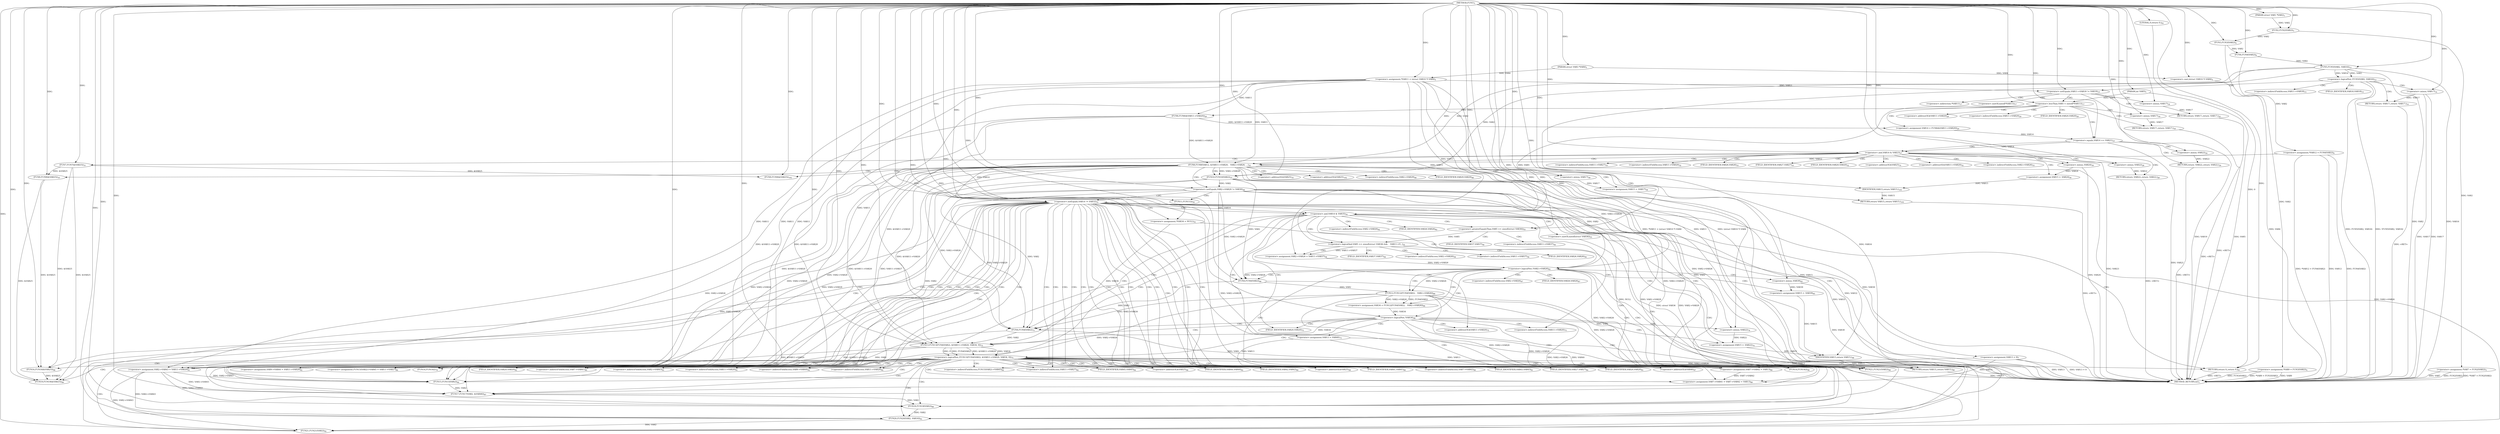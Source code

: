 digraph "FUN1" {  
"8" [label = <(METHOD,FUN1)<SUB>1</SUB>> ]
"271" [label = <(METHOD_RETURN,int)<SUB>1</SUB>> ]
"9" [label = <(PARAM,struct VAR1 *VAR2)<SUB>1</SUB>> ]
"10" [label = <(PARAM,struct VAR3 *VAR4)<SUB>1</SUB>> ]
"11" [label = <(PARAM,int VAR5)<SUB>1</SUB>> ]
"14" [label = <(&lt;operator&gt;.assignment,*VAR7 = FUN2(VAR2))<SUB>3</SUB>> ]
"19" [label = <(&lt;operator&gt;.assignment,*VAR9 = FUN3(VAR2))<SUB>4</SUB>> ]
"24" [label = <(&lt;operator&gt;.assignment,*VAR11 = (struct VAR10 *) VAR4)<SUB>5</SUB>> ]
"30" [label = <(&lt;operator&gt;.assignment,*VAR12 = FUN4(VAR2))<SUB>6</SUB>> ]
"35" [label = <(&lt;operator&gt;.assignment,VAR13 = 0)<SUB>7</SUB>> ]
"69" [label = <(&lt;operator&gt;.assignment,VAR14 = FUN6(&amp;VAR11-&gt;VAR20))<SUB>20</SUB>> ]
"92" [label = <(&lt;operator&gt;.assignment,VAR15 = -VAR24)<SUB>30</SUB>> ]
"96" [label = <(FUN7,FUN7(&amp;VAR25))<SUB>31</SUB>> ]
"114" [label = <(FUN9,FUN9(&amp;VAR25))<SUB>35</SUB>> ]
"117" [label = <(FUN10,FUN10(VAR2))<SUB>37</SUB>> ]
"119" [label = <(&lt;operator&gt;.assignment,VAR15 = -VAR17)<SUB>39</SUB>> ]
"131" [label = <(FUN11,FUN11())<SUB>50</SUB>> ]
"207" [label = <(FUN14,FUN14())<SUB>78</SUB>> ]
"208" [label = <(&lt;operator&gt;.assignment,VAR7-&gt;VAR41 = VAR7-&gt;VAR42 = VAR13)<SUB>80</SUB>> ]
"217" [label = <(&lt;operator&gt;.assignment,VAR2-&gt;VAR43 = VAR11-&gt;VAR20)<SUB>81</SUB>> ]
"224" [label = <(&lt;operator&gt;.assignment,VAR9-&gt;VAR44 = VAR11-&gt;VAR20)<SUB>82</SUB>> ]
"231" [label = <(&lt;operator&gt;.assignment,FUN15(VAR2)-&gt;VAR45 = VAR11-&gt;VAR27)<SUB>84</SUB>> ]
"239" [label = <(FUN16,FUN16(&amp;VAR25))<SUB>86</SUB>> ]
"242" [label = <(FUN17,FUN17(VAR2, &amp;VAR46))<SUB>87</SUB>> ]
"246" [label = <(FUN18,FUN18(VAR2))<SUB>88</SUB>> ]
"248" [label = <(FUN19,FUN19(&amp;VAR25))<SUB>89</SUB>> ]
"251" [label = <(FUN20,FUN20(VAR2, VAR16))<SUB>91</SUB>> ]
"254" [label = <(FUN21,FUN21(VAR2))<SUB>92</SUB>> ]
"256" [label = <(RETURN,return 0;,return 0;)<SUB>93</SUB>> ]
"259" [label = <(FUN14,FUN14())<SUB>96</SUB>> ]
"261" [label = <(FUN21,FUN21(VAR2))<SUB>98</SUB>> ]
"263" [label = <(RETURN,return VAR15;,return VAR15;)<SUB>99</SUB>> ]
"266" [label = <(FUN9,FUN9(&amp;VAR25))<SUB>102</SUB>> ]
"269" [label = <(RETURN,return VAR15;,return VAR15;)<SUB>103</SUB>> ]
"41" [label = <(&lt;operator&gt;.logicalNot,!FUN5(VAR2, VAR16))<SUB>12</SUB>> ]
"50" [label = <(&lt;operator&gt;.notEquals,VAR11-&gt;VAR18 != VAR19)<SUB>15</SUB>> ]
"60" [label = <(&lt;operator&gt;.lessThan,VAR5 &lt; sizeof(*VAR11))<SUB>17</SUB>> ]
"77" [label = <(&lt;operator&gt;.equals,VAR14 == VAR21)<SUB>23</SUB>> ]
"85" [label = <(&lt;operator&gt;.and,VAR14 &amp; VAR23)<SUB>27</SUB>> ]
"100" [label = <(FUN8,FUN8(VAR12, &amp;VAR11-&gt;VAR20,
				   VAR2-&gt;VAR26, ...)<SUB>32</SUB>> ]
"124" [label = <(&lt;operator&gt;.notEquals,VAR2-&gt;VAR29 != VAR30)<SUB>46</SUB>> ]
"133" [label = <(&lt;operator&gt;.notEquals,VAR14 != VAR32)<SUB>51</SUB>> ]
"257" [label = <(LITERAL,0,return 0;)<SUB>93</SUB>> ]
"264" [label = <(IDENTIFIER,VAR15,return VAR15;)<SUB>99</SUB>> ]
"270" [label = <(IDENTIFIER,VAR15,return VAR15;)<SUB>103</SUB>> ]
"16" [label = <(FUN2,FUN2(VAR2))<SUB>3</SUB>> ]
"21" [label = <(FUN3,FUN3(VAR2))<SUB>4</SUB>> ]
"26" [label = <(&lt;operator&gt;.cast,(struct VAR10 *) VAR4)<SUB>5</SUB>> ]
"32" [label = <(FUN4,FUN4(VAR2))<SUB>6</SUB>> ]
"46" [label = <(RETURN,return -VAR17;,return -VAR17;)<SUB>14</SUB>> ]
"56" [label = <(RETURN,return -VAR17;,return -VAR17;)<SUB>16</SUB>> ]
"66" [label = <(RETURN,return -VAR17;,return -VAR17;)<SUB>18</SUB>> ]
"71" [label = <(FUN6,FUN6(&amp;VAR11-&gt;VAR20))<SUB>20</SUB>> ]
"81" [label = <(RETURN,return -VAR22;,return -VAR22;)<SUB>24</SUB>> ]
"89" [label = <(RETURN,return -VAR22;,return -VAR22;)<SUB>28</SUB>> ]
"94" [label = <(&lt;operator&gt;.minus,-VAR24)<SUB>30</SUB>> ]
"121" [label = <(&lt;operator&gt;.minus,-VAR17)<SUB>39</SUB>> ]
"138" [label = <(&lt;operator&gt;.assignment,*VAR34 = NULL)<SUB>52</SUB>> ]
"187" [label = <(&lt;operator&gt;.assignment,VAR13 = VAR40)<SUB>73</SUB>> ]
"190" [label = <(&lt;operator&gt;.assignment,VAR15 = -VAR22)<SUB>74</SUB>> ]
"212" [label = <(&lt;operator&gt;.assignment,VAR7-&gt;VAR42 = VAR13)<SUB>80</SUB>> ]
"42" [label = <(FUN5,FUN5(VAR2, VAR16))<SUB>12</SUB>> ]
"47" [label = <(&lt;operator&gt;.minus,-VAR17)<SUB>14</SUB>> ]
"57" [label = <(&lt;operator&gt;.minus,-VAR17)<SUB>16</SUB>> ]
"67" [label = <(&lt;operator&gt;.minus,-VAR17)<SUB>18</SUB>> ]
"82" [label = <(&lt;operator&gt;.minus,-VAR22)<SUB>24</SUB>> ]
"90" [label = <(&lt;operator&gt;.minus,-VAR22)<SUB>28</SUB>> ]
"142" [label = <(&lt;operator&gt;.and,VAR14 &amp; VAR35)<SUB>54</SUB>> ]
"195" [label = <(&lt;operator&gt;.logicalNot,!FUN13(FUN4(VAR2), &amp;VAR11-&gt;VAR20, VAR34, 0))<SUB>75</SUB>> ]
"233" [label = <(FUN15,FUN15(VAR2))<SUB>84</SUB>> ]
"170" [label = <(&lt;operator&gt;.assignment,VAR15 = -VAR39)<SUB>65</SUB>> ]
"174" [label = <(&lt;operator&gt;.assignment,VAR34 = FUN12(FUN4(VAR2),
						   VAR2-&gt;VAR26))<SUB>66</SUB>> ]
"192" [label = <(&lt;operator&gt;.minus,-VAR22)<SUB>74</SUB>> ]
"147" [label = <(&lt;operator&gt;.logicalAnd,VAR5 &gt;= sizeof(struct VAR36) &amp;&amp;
			    VAR11-&gt;V...)<SUB>55</SUB>> ]
"164" [label = <(&lt;operator&gt;.logicalNot,!VAR2-&gt;VAR26)<SUB>62</SUB>> ]
"183" [label = <(&lt;operator&gt;.logicalNot,!VAR34)<SUB>68</SUB>> ]
"196" [label = <(FUN13,FUN13(FUN4(VAR2), &amp;VAR11-&gt;VAR20, VAR34, 0))<SUB>75</SUB>> ]
"156" [label = <(&lt;operator&gt;.assignment,VAR2-&gt;VAR26 = VAR11-&gt;VAR37)<SUB>58</SUB>> ]
"172" [label = <(&lt;operator&gt;.minus,-VAR39)<SUB>65</SUB>> ]
"176" [label = <(FUN12,FUN12(FUN4(VAR2),
						   VAR2-&gt;VAR26))<SUB>66</SUB>> ]
"197" [label = <(FUN4,FUN4(VAR2))<SUB>75</SUB>> ]
"148" [label = <(&lt;operator&gt;.greaterEqualsThan,VAR5 &gt;= sizeof(struct VAR36))<SUB>55</SUB>> ]
"177" [label = <(FUN4,FUN4(VAR2))<SUB>66</SUB>> ]
"150" [label = <(&lt;operator&gt;.sizeOf,sizeof(struct VAR36))<SUB>55</SUB>> ]
"97" [label = <(&lt;operator&gt;.addressOf,&amp;VAR25)<SUB>31</SUB>> ]
"115" [label = <(&lt;operator&gt;.addressOf,&amp;VAR25)<SUB>35</SUB>> ]
"209" [label = <(&lt;operator&gt;.indirectFieldAccess,VAR7-&gt;VAR41)<SUB>80</SUB>> ]
"218" [label = <(&lt;operator&gt;.indirectFieldAccess,VAR2-&gt;VAR43)<SUB>81</SUB>> ]
"221" [label = <(&lt;operator&gt;.indirectFieldAccess,VAR11-&gt;VAR20)<SUB>81</SUB>> ]
"225" [label = <(&lt;operator&gt;.indirectFieldAccess,VAR9-&gt;VAR44)<SUB>82</SUB>> ]
"228" [label = <(&lt;operator&gt;.indirectFieldAccess,VAR11-&gt;VAR20)<SUB>82</SUB>> ]
"232" [label = <(&lt;operator&gt;.indirectFieldAccess,FUN15(VAR2)-&gt;VAR45)<SUB>84</SUB>> ]
"236" [label = <(&lt;operator&gt;.indirectFieldAccess,VAR11-&gt;VAR27)<SUB>84</SUB>> ]
"240" [label = <(&lt;operator&gt;.addressOf,&amp;VAR25)<SUB>86</SUB>> ]
"244" [label = <(&lt;operator&gt;.addressOf,&amp;VAR46)<SUB>87</SUB>> ]
"249" [label = <(&lt;operator&gt;.addressOf,&amp;VAR25)<SUB>89</SUB>> ]
"267" [label = <(&lt;operator&gt;.addressOf,&amp;VAR25)<SUB>102</SUB>> ]
"51" [label = <(&lt;operator&gt;.indirectFieldAccess,VAR11-&gt;VAR18)<SUB>15</SUB>> ]
"62" [label = <(&lt;operator&gt;.sizeOf,sizeof(*VAR11))<SUB>17</SUB>> ]
"72" [label = <(&lt;operator&gt;.addressOf,&amp;VAR11-&gt;VAR20)<SUB>20</SUB>> ]
"102" [label = <(&lt;operator&gt;.addressOf,&amp;VAR11-&gt;VAR20)<SUB>32</SUB>> ]
"106" [label = <(&lt;operator&gt;.indirectFieldAccess,VAR2-&gt;VAR26)<SUB>33</SUB>> ]
"109" [label = <(&lt;operator&gt;.indirectFieldAccess,VAR11-&gt;VAR27)<SUB>33</SUB>> ]
"125" [label = <(&lt;operator&gt;.indirectFieldAccess,VAR2-&gt;VAR29)<SUB>46</SUB>> ]
"211" [label = <(FIELD_IDENTIFIER,VAR41,VAR41)<SUB>80</SUB>> ]
"213" [label = <(&lt;operator&gt;.indirectFieldAccess,VAR7-&gt;VAR42)<SUB>80</SUB>> ]
"220" [label = <(FIELD_IDENTIFIER,VAR43,VAR43)<SUB>81</SUB>> ]
"223" [label = <(FIELD_IDENTIFIER,VAR20,VAR20)<SUB>81</SUB>> ]
"227" [label = <(FIELD_IDENTIFIER,VAR44,VAR44)<SUB>82</SUB>> ]
"230" [label = <(FIELD_IDENTIFIER,VAR20,VAR20)<SUB>82</SUB>> ]
"235" [label = <(FIELD_IDENTIFIER,VAR45,VAR45)<SUB>84</SUB>> ]
"238" [label = <(FIELD_IDENTIFIER,VAR27,VAR27)<SUB>84</SUB>> ]
"53" [label = <(FIELD_IDENTIFIER,VAR18,VAR18)<SUB>15</SUB>> ]
"63" [label = <(&lt;operator&gt;.indirection,*VAR11)<SUB>17</SUB>> ]
"73" [label = <(&lt;operator&gt;.indirectFieldAccess,VAR11-&gt;VAR20)<SUB>20</SUB>> ]
"103" [label = <(&lt;operator&gt;.indirectFieldAccess,VAR11-&gt;VAR20)<SUB>32</SUB>> ]
"108" [label = <(FIELD_IDENTIFIER,VAR26,VAR26)<SUB>33</SUB>> ]
"111" [label = <(FIELD_IDENTIFIER,VAR27,VAR27)<SUB>33</SUB>> ]
"127" [label = <(FIELD_IDENTIFIER,VAR29,VAR29)<SUB>46</SUB>> ]
"215" [label = <(FIELD_IDENTIFIER,VAR42,VAR42)<SUB>80</SUB>> ]
"75" [label = <(FIELD_IDENTIFIER,VAR20,VAR20)<SUB>20</SUB>> ]
"105" [label = <(FIELD_IDENTIFIER,VAR20,VAR20)<SUB>32</SUB>> ]
"199" [label = <(&lt;operator&gt;.addressOf,&amp;VAR11-&gt;VAR20)<SUB>75</SUB>> ]
"152" [label = <(&lt;operator&gt;.indirectFieldAccess,VAR11-&gt;VAR37)<SUB>56</SUB>> ]
"165" [label = <(&lt;operator&gt;.indirectFieldAccess,VAR2-&gt;VAR26)<SUB>62</SUB>> ]
"179" [label = <(&lt;operator&gt;.indirectFieldAccess,VAR2-&gt;VAR26)<SUB>67</SUB>> ]
"200" [label = <(&lt;operator&gt;.indirectFieldAccess,VAR11-&gt;VAR20)<SUB>75</SUB>> ]
"154" [label = <(FIELD_IDENTIFIER,VAR37,VAR37)<SUB>56</SUB>> ]
"157" [label = <(&lt;operator&gt;.indirectFieldAccess,VAR2-&gt;VAR26)<SUB>58</SUB>> ]
"160" [label = <(&lt;operator&gt;.indirectFieldAccess,VAR11-&gt;VAR37)<SUB>58</SUB>> ]
"167" [label = <(FIELD_IDENTIFIER,VAR26,VAR26)<SUB>62</SUB>> ]
"181" [label = <(FIELD_IDENTIFIER,VAR26,VAR26)<SUB>67</SUB>> ]
"202" [label = <(FIELD_IDENTIFIER,VAR20,VAR20)<SUB>75</SUB>> ]
"159" [label = <(FIELD_IDENTIFIER,VAR26,VAR26)<SUB>58</SUB>> ]
"162" [label = <(FIELD_IDENTIFIER,VAR37,VAR37)<SUB>58</SUB>> ]
  "46" -> "271"  [ label = "DDG: &lt;RET&gt;"] 
  "56" -> "271"  [ label = "DDG: &lt;RET&gt;"] 
  "263" -> "271"  [ label = "DDG: &lt;RET&gt;"] 
  "269" -> "271"  [ label = "DDG: &lt;RET&gt;"] 
  "256" -> "271"  [ label = "DDG: &lt;RET&gt;"] 
  "81" -> "271"  [ label = "DDG: &lt;RET&gt;"] 
  "66" -> "271"  [ label = "DDG: &lt;RET&gt;"] 
  "89" -> "271"  [ label = "DDG: &lt;RET&gt;"] 
  "11" -> "271"  [ label = "DDG: VAR5"] 
  "14" -> "271"  [ label = "DDG: VAR7"] 
  "14" -> "271"  [ label = "DDG: FUN2(VAR2)"] 
  "14" -> "271"  [ label = "DDG: *VAR7 = FUN2(VAR2)"] 
  "19" -> "271"  [ label = "DDG: VAR9"] 
  "19" -> "271"  [ label = "DDG: FUN3(VAR2)"] 
  "19" -> "271"  [ label = "DDG: *VAR9 = FUN3(VAR2)"] 
  "24" -> "271"  [ label = "DDG: VAR11"] 
  "26" -> "271"  [ label = "DDG: VAR4"] 
  "24" -> "271"  [ label = "DDG: (struct VAR10 *) VAR4"] 
  "24" -> "271"  [ label = "DDG: *VAR11 = (struct VAR10 *) VAR4"] 
  "30" -> "271"  [ label = "DDG: VAR12"] 
  "30" -> "271"  [ label = "DDG: FUN4(VAR2)"] 
  "30" -> "271"  [ label = "DDG: *VAR12 = FUN4(VAR2)"] 
  "35" -> "271"  [ label = "DDG: VAR13"] 
  "35" -> "271"  [ label = "DDG: VAR13 = 0"] 
  "42" -> "271"  [ label = "DDG: VAR2"] 
  "42" -> "271"  [ label = "DDG: VAR16"] 
  "41" -> "271"  [ label = "DDG: FUN5(VAR2, VAR16)"] 
  "41" -> "271"  [ label = "DDG: !FUN5(VAR2, VAR16)"] 
  "47" -> "271"  [ label = "DDG: VAR17"] 
  "47" -> "271"  [ label = "DDG: -VAR17"] 
  "77" -> "271"  [ label = "DDG: VAR21"] 
  "124" -> "271"  [ label = "DDG: VAR30"] 
  "85" -> "271"  [ label = "DDG: VAR23"] 
  "172" -> "271"  [ label = "DDG: VAR39"] 
  "133" -> "271"  [ label = "DDG: VAR32"] 
  "187" -> "271"  [ label = "DDG: VAR40"] 
  "94" -> "271"  [ label = "DDG: VAR24"] 
  "150" -> "271"  [ label = "DDG: struct VAR36"] 
  "50" -> "271"  [ label = "DDG: VAR19"] 
  "138" -> "271"  [ label = "DDG: NULL"] 
  "142" -> "271"  [ label = "DDG: VAR35"] 
  "8" -> "9"  [ label = "DDG: "] 
  "8" -> "10"  [ label = "DDG: "] 
  "8" -> "11"  [ label = "DDG: "] 
  "16" -> "14"  [ label = "DDG: VAR2"] 
  "21" -> "19"  [ label = "DDG: VAR2"] 
  "10" -> "24"  [ label = "DDG: VAR4"] 
  "8" -> "24"  [ label = "DDG: "] 
  "32" -> "30"  [ label = "DDG: VAR2"] 
  "8" -> "35"  [ label = "DDG: "] 
  "71" -> "69"  [ label = "DDG: &amp;VAR11-&gt;VAR20"] 
  "94" -> "92"  [ label = "DDG: VAR24"] 
  "121" -> "119"  [ label = "DDG: VAR17"] 
  "8" -> "131"  [ label = "DDG: "] 
  "8" -> "207"  [ label = "DDG: "] 
  "212" -> "208"  [ label = "DDG: VAR7-&gt;VAR42"] 
  "35" -> "208"  [ label = "DDG: VAR13"] 
  "187" -> "208"  [ label = "DDG: VAR13"] 
  "8" -> "208"  [ label = "DDG: "] 
  "24" -> "217"  [ label = "DDG: VAR11"] 
  "100" -> "217"  [ label = "DDG: &amp;VAR11-&gt;VAR20"] 
  "196" -> "217"  [ label = "DDG: &amp;VAR11-&gt;VAR20"] 
  "71" -> "217"  [ label = "DDG: &amp;VAR11-&gt;VAR20"] 
  "24" -> "224"  [ label = "DDG: VAR11"] 
  "100" -> "224"  [ label = "DDG: &amp;VAR11-&gt;VAR20"] 
  "196" -> "224"  [ label = "DDG: &amp;VAR11-&gt;VAR20"] 
  "71" -> "224"  [ label = "DDG: &amp;VAR11-&gt;VAR20"] 
  "24" -> "231"  [ label = "DDG: VAR11"] 
  "100" -> "231"  [ label = "DDG: VAR11-&gt;VAR27"] 
  "257" -> "256"  [ label = "DDG: 0"] 
  "8" -> "256"  [ label = "DDG: "] 
  "8" -> "259"  [ label = "DDG: "] 
  "264" -> "263"  [ label = "DDG: VAR15"] 
  "270" -> "269"  [ label = "DDG: VAR15"] 
  "8" -> "96"  [ label = "DDG: "] 
  "96" -> "114"  [ label = "DDG: &amp;VAR25"] 
  "8" -> "114"  [ label = "DDG: "] 
  "42" -> "117"  [ label = "DDG: VAR2"] 
  "100" -> "117"  [ label = "DDG: VAR2-&gt;VAR26"] 
  "8" -> "117"  [ label = "DDG: "] 
  "114" -> "239"  [ label = "DDG: &amp;VAR25"] 
  "8" -> "239"  [ label = "DDG: "] 
  "96" -> "239"  [ label = "DDG: &amp;VAR25"] 
  "100" -> "242"  [ label = "DDG: VAR2-&gt;VAR26"] 
  "124" -> "242"  [ label = "DDG: VAR2-&gt;VAR29"] 
  "176" -> "242"  [ label = "DDG: VAR2-&gt;VAR26"] 
  "217" -> "242"  [ label = "DDG: VAR2-&gt;VAR43"] 
  "233" -> "242"  [ label = "DDG: VAR2"] 
  "8" -> "242"  [ label = "DDG: "] 
  "100" -> "246"  [ label = "DDG: VAR2-&gt;VAR26"] 
  "124" -> "246"  [ label = "DDG: VAR2-&gt;VAR29"] 
  "176" -> "246"  [ label = "DDG: VAR2-&gt;VAR26"] 
  "217" -> "246"  [ label = "DDG: VAR2-&gt;VAR43"] 
  "242" -> "246"  [ label = "DDG: VAR2"] 
  "8" -> "246"  [ label = "DDG: "] 
  "239" -> "248"  [ label = "DDG: &amp;VAR25"] 
  "8" -> "248"  [ label = "DDG: "] 
  "96" -> "248"  [ label = "DDG: &amp;VAR25"] 
  "114" -> "248"  [ label = "DDG: &amp;VAR25"] 
  "100" -> "251"  [ label = "DDG: VAR2-&gt;VAR26"] 
  "124" -> "251"  [ label = "DDG: VAR2-&gt;VAR29"] 
  "176" -> "251"  [ label = "DDG: VAR2-&gt;VAR26"] 
  "217" -> "251"  [ label = "DDG: VAR2-&gt;VAR43"] 
  "246" -> "251"  [ label = "DDG: VAR2"] 
  "8" -> "251"  [ label = "DDG: "] 
  "42" -> "251"  [ label = "DDG: VAR16"] 
  "100" -> "254"  [ label = "DDG: VAR2-&gt;VAR26"] 
  "124" -> "254"  [ label = "DDG: VAR2-&gt;VAR29"] 
  "176" -> "254"  [ label = "DDG: VAR2-&gt;VAR26"] 
  "217" -> "254"  [ label = "DDG: VAR2-&gt;VAR43"] 
  "251" -> "254"  [ label = "DDG: VAR2"] 
  "8" -> "254"  [ label = "DDG: "] 
  "8" -> "257"  [ label = "DDG: "] 
  "100" -> "261"  [ label = "DDG: VAR2-&gt;VAR26"] 
  "117" -> "261"  [ label = "DDG: VAR2"] 
  "124" -> "261"  [ label = "DDG: VAR2-&gt;VAR29"] 
  "164" -> "261"  [ label = "DDG: VAR2-&gt;VAR26"] 
  "177" -> "261"  [ label = "DDG: VAR2"] 
  "176" -> "261"  [ label = "DDG: VAR2-&gt;VAR26"] 
  "197" -> "261"  [ label = "DDG: VAR2"] 
  "8" -> "261"  [ label = "DDG: "] 
  "190" -> "264"  [ label = "DDG: VAR15"] 
  "119" -> "264"  [ label = "DDG: VAR15"] 
  "170" -> "264"  [ label = "DDG: VAR15"] 
  "8" -> "264"  [ label = "DDG: "] 
  "96" -> "266"  [ label = "DDG: &amp;VAR25"] 
  "8" -> "266"  [ label = "DDG: "] 
  "92" -> "270"  [ label = "DDG: VAR15"] 
  "8" -> "270"  [ label = "DDG: "] 
  "9" -> "16"  [ label = "DDG: VAR2"] 
  "8" -> "16"  [ label = "DDG: "] 
  "16" -> "21"  [ label = "DDG: VAR2"] 
  "8" -> "21"  [ label = "DDG: "] 
  "10" -> "26"  [ label = "DDG: VAR4"] 
  "8" -> "26"  [ label = "DDG: "] 
  "21" -> "32"  [ label = "DDG: VAR2"] 
  "8" -> "32"  [ label = "DDG: "] 
  "42" -> "41"  [ label = "DDG: VAR2"] 
  "42" -> "41"  [ label = "DDG: VAR16"] 
  "47" -> "46"  [ label = "DDG: -VAR17"] 
  "24" -> "50"  [ label = "DDG: VAR11"] 
  "8" -> "50"  [ label = "DDG: "] 
  "57" -> "56"  [ label = "DDG: -VAR17"] 
  "11" -> "60"  [ label = "DDG: VAR5"] 
  "8" -> "60"  [ label = "DDG: "] 
  "67" -> "66"  [ label = "DDG: -VAR17"] 
  "24" -> "71"  [ label = "DDG: VAR11"] 
  "69" -> "77"  [ label = "DDG: VAR14"] 
  "8" -> "77"  [ label = "DDG: "] 
  "82" -> "81"  [ label = "DDG: -VAR22"] 
  "77" -> "85"  [ label = "DDG: VAR14"] 
  "8" -> "85"  [ label = "DDG: "] 
  "90" -> "89"  [ label = "DDG: -VAR22"] 
  "8" -> "94"  [ label = "DDG: "] 
  "30" -> "100"  [ label = "DDG: VAR12"] 
  "8" -> "100"  [ label = "DDG: "] 
  "71" -> "100"  [ label = "DDG: &amp;VAR11-&gt;VAR20"] 
  "24" -> "100"  [ label = "DDG: VAR11"] 
  "42" -> "100"  [ label = "DDG: VAR2"] 
  "8" -> "121"  [ label = "DDG: "] 
  "117" -> "124"  [ label = "DDG: VAR2"] 
  "8" -> "124"  [ label = "DDG: "] 
  "85" -> "133"  [ label = "DDG: VAR14"] 
  "8" -> "133"  [ label = "DDG: "] 
  "8" -> "138"  [ label = "DDG: "] 
  "8" -> "187"  [ label = "DDG: "] 
  "192" -> "190"  [ label = "DDG: VAR22"] 
  "35" -> "212"  [ label = "DDG: VAR13"] 
  "187" -> "212"  [ label = "DDG: VAR13"] 
  "8" -> "212"  [ label = "DDG: "] 
  "32" -> "42"  [ label = "DDG: VAR2"] 
  "8" -> "42"  [ label = "DDG: "] 
  "100" -> "233"  [ label = "DDG: VAR2-&gt;VAR26"] 
  "117" -> "233"  [ label = "DDG: VAR2"] 
  "124" -> "233"  [ label = "DDG: VAR2-&gt;VAR29"] 
  "176" -> "233"  [ label = "DDG: VAR2-&gt;VAR26"] 
  "197" -> "233"  [ label = "DDG: VAR2"] 
  "217" -> "233"  [ label = "DDG: VAR2-&gt;VAR43"] 
  "8" -> "233"  [ label = "DDG: "] 
  "8" -> "47"  [ label = "DDG: "] 
  "8" -> "57"  [ label = "DDG: "] 
  "8" -> "67"  [ label = "DDG: "] 
  "8" -> "82"  [ label = "DDG: "] 
  "8" -> "90"  [ label = "DDG: "] 
  "133" -> "142"  [ label = "DDG: VAR14"] 
  "8" -> "142"  [ label = "DDG: "] 
  "172" -> "170"  [ label = "DDG: VAR39"] 
  "176" -> "174"  [ label = "DDG: FUN4(VAR2)"] 
  "176" -> "174"  [ label = "DDG: VAR2-&gt;VAR26"] 
  "8" -> "192"  [ label = "DDG: "] 
  "196" -> "195"  [ label = "DDG: FUN4(VAR2)"] 
  "196" -> "195"  [ label = "DDG: &amp;VAR11-&gt;VAR20"] 
  "196" -> "195"  [ label = "DDG: VAR34"] 
  "196" -> "195"  [ label = "DDG: 0"] 
  "197" -> "196"  [ label = "DDG: VAR2"] 
  "100" -> "196"  [ label = "DDG: &amp;VAR11-&gt;VAR20"] 
  "24" -> "196"  [ label = "DDG: VAR11"] 
  "71" -> "196"  [ label = "DDG: &amp;VAR11-&gt;VAR20"] 
  "138" -> "196"  [ label = "DDG: VAR34"] 
  "183" -> "196"  [ label = "DDG: VAR34"] 
  "8" -> "196"  [ label = "DDG: "] 
  "148" -> "147"  [ label = "DDG: VAR5"] 
  "24" -> "147"  [ label = "DDG: VAR11"] 
  "24" -> "156"  [ label = "DDG: VAR11"] 
  "147" -> "156"  [ label = "DDG: VAR11-&gt;VAR37"] 
  "100" -> "164"  [ label = "DDG: VAR2-&gt;VAR26"] 
  "117" -> "164"  [ label = "DDG: VAR2"] 
  "156" -> "164"  [ label = "DDG: VAR2-&gt;VAR26"] 
  "8" -> "172"  [ label = "DDG: "] 
  "177" -> "176"  [ label = "DDG: VAR2"] 
  "164" -> "176"  [ label = "DDG: VAR2-&gt;VAR26"] 
  "174" -> "183"  [ label = "DDG: VAR34"] 
  "8" -> "183"  [ label = "DDG: "] 
  "100" -> "197"  [ label = "DDG: VAR2-&gt;VAR26"] 
  "117" -> "197"  [ label = "DDG: VAR2"] 
  "124" -> "197"  [ label = "DDG: VAR2-&gt;VAR29"] 
  "177" -> "197"  [ label = "DDG: VAR2"] 
  "176" -> "197"  [ label = "DDG: VAR2-&gt;VAR26"] 
  "8" -> "197"  [ label = "DDG: "] 
  "60" -> "148"  [ label = "DDG: VAR5"] 
  "8" -> "148"  [ label = "DDG: "] 
  "117" -> "177"  [ label = "DDG: VAR2"] 
  "124" -> "177"  [ label = "DDG: VAR2-&gt;VAR29"] 
  "164" -> "177"  [ label = "DDG: VAR2-&gt;VAR26"] 
  "8" -> "177"  [ label = "DDG: "] 
  "41" -> "50"  [ label = "CDG: "] 
  "41" -> "53"  [ label = "CDG: "] 
  "41" -> "51"  [ label = "CDG: "] 
  "41" -> "47"  [ label = "CDG: "] 
  "41" -> "46"  [ label = "CDG: "] 
  "50" -> "60"  [ label = "CDG: "] 
  "50" -> "57"  [ label = "CDG: "] 
  "50" -> "56"  [ label = "CDG: "] 
  "50" -> "63"  [ label = "CDG: "] 
  "50" -> "62"  [ label = "CDG: "] 
  "60" -> "66"  [ label = "CDG: "] 
  "60" -> "72"  [ label = "CDG: "] 
  "60" -> "71"  [ label = "CDG: "] 
  "60" -> "73"  [ label = "CDG: "] 
  "60" -> "77"  [ label = "CDG: "] 
  "60" -> "75"  [ label = "CDG: "] 
  "60" -> "69"  [ label = "CDG: "] 
  "60" -> "67"  [ label = "CDG: "] 
  "77" -> "81"  [ label = "CDG: "] 
  "77" -> "85"  [ label = "CDG: "] 
  "77" -> "82"  [ label = "CDG: "] 
  "85" -> "102"  [ label = "CDG: "] 
  "85" -> "100"  [ label = "CDG: "] 
  "85" -> "108"  [ label = "CDG: "] 
  "85" -> "109"  [ label = "CDG: "] 
  "85" -> "94"  [ label = "CDG: "] 
  "85" -> "96"  [ label = "CDG: "] 
  "85" -> "103"  [ label = "CDG: "] 
  "85" -> "92"  [ label = "CDG: "] 
  "85" -> "97"  [ label = "CDG: "] 
  "85" -> "90"  [ label = "CDG: "] 
  "85" -> "111"  [ label = "CDG: "] 
  "85" -> "89"  [ label = "CDG: "] 
  "85" -> "106"  [ label = "CDG: "] 
  "85" -> "105"  [ label = "CDG: "] 
  "100" -> "114"  [ label = "CDG: "] 
  "100" -> "127"  [ label = "CDG: "] 
  "100" -> "117"  [ label = "CDG: "] 
  "100" -> "269"  [ label = "CDG: "] 
  "100" -> "115"  [ label = "CDG: "] 
  "100" -> "119"  [ label = "CDG: "] 
  "100" -> "121"  [ label = "CDG: "] 
  "100" -> "267"  [ label = "CDG: "] 
  "100" -> "124"  [ label = "CDG: "] 
  "100" -> "125"  [ label = "CDG: "] 
  "100" -> "266"  [ label = "CDG: "] 
  "124" -> "133"  [ label = "CDG: "] 
  "124" -> "131"  [ label = "CDG: "] 
  "124" -> "261"  [ label = "CDG: "] 
  "124" -> "263"  [ label = "CDG: "] 
  "133" -> "230"  [ label = "CDG: "] 
  "133" -> "215"  [ label = "CDG: "] 
  "133" -> "209"  [ label = "CDG: "] 
  "133" -> "240"  [ label = "CDG: "] 
  "133" -> "213"  [ label = "CDG: "] 
  "133" -> "256"  [ label = "CDG: "] 
  "133" -> "228"  [ label = "CDG: "] 
  "133" -> "138"  [ label = "CDG: "] 
  "133" -> "208"  [ label = "CDG: "] 
  "133" -> "242"  [ label = "CDG: "] 
  "133" -> "238"  [ label = "CDG: "] 
  "133" -> "224"  [ label = "CDG: "] 
  "133" -> "249"  [ label = "CDG: "] 
  "133" -> "236"  [ label = "CDG: "] 
  "133" -> "217"  [ label = "CDG: "] 
  "133" -> "254"  [ label = "CDG: "] 
  "133" -> "227"  [ label = "CDG: "] 
  "133" -> "225"  [ label = "CDG: "] 
  "133" -> "232"  [ label = "CDG: "] 
  "133" -> "244"  [ label = "CDG: "] 
  "133" -> "223"  [ label = "CDG: "] 
  "133" -> "231"  [ label = "CDG: "] 
  "133" -> "246"  [ label = "CDG: "] 
  "133" -> "207"  [ label = "CDG: "] 
  "133" -> "212"  [ label = "CDG: "] 
  "133" -> "221"  [ label = "CDG: "] 
  "133" -> "233"  [ label = "CDG: "] 
  "133" -> "239"  [ label = "CDG: "] 
  "133" -> "235"  [ label = "CDG: "] 
  "133" -> "142"  [ label = "CDG: "] 
  "133" -> "251"  [ label = "CDG: "] 
  "133" -> "220"  [ label = "CDG: "] 
  "133" -> "211"  [ label = "CDG: "] 
  "133" -> "248"  [ label = "CDG: "] 
  "133" -> "218"  [ label = "CDG: "] 
  "142" -> "167"  [ label = "CDG: "] 
  "142" -> "192"  [ label = "CDG: "] 
  "142" -> "196"  [ label = "CDG: "] 
  "142" -> "150"  [ label = "CDG: "] 
  "142" -> "195"  [ label = "CDG: "] 
  "142" -> "148"  [ label = "CDG: "] 
  "142" -> "190"  [ label = "CDG: "] 
  "142" -> "202"  [ label = "CDG: "] 
  "142" -> "200"  [ label = "CDG: "] 
  "142" -> "199"  [ label = "CDG: "] 
  "142" -> "147"  [ label = "CDG: "] 
  "142" -> "197"  [ label = "CDG: "] 
  "142" -> "187"  [ label = "CDG: "] 
  "142" -> "164"  [ label = "CDG: "] 
  "142" -> "165"  [ label = "CDG: "] 
  "195" -> "230"  [ label = "CDG: "] 
  "195" -> "215"  [ label = "CDG: "] 
  "195" -> "209"  [ label = "CDG: "] 
  "195" -> "240"  [ label = "CDG: "] 
  "195" -> "213"  [ label = "CDG: "] 
  "195" -> "256"  [ label = "CDG: "] 
  "195" -> "228"  [ label = "CDG: "] 
  "195" -> "208"  [ label = "CDG: "] 
  "195" -> "242"  [ label = "CDG: "] 
  "195" -> "238"  [ label = "CDG: "] 
  "195" -> "224"  [ label = "CDG: "] 
  "195" -> "249"  [ label = "CDG: "] 
  "195" -> "236"  [ label = "CDG: "] 
  "195" -> "217"  [ label = "CDG: "] 
  "195" -> "254"  [ label = "CDG: "] 
  "195" -> "227"  [ label = "CDG: "] 
  "195" -> "225"  [ label = "CDG: "] 
  "195" -> "232"  [ label = "CDG: "] 
  "195" -> "244"  [ label = "CDG: "] 
  "195" -> "261"  [ label = "CDG: "] 
  "195" -> "223"  [ label = "CDG: "] 
  "195" -> "231"  [ label = "CDG: "] 
  "195" -> "259"  [ label = "CDG: "] 
  "195" -> "246"  [ label = "CDG: "] 
  "195" -> "207"  [ label = "CDG: "] 
  "195" -> "212"  [ label = "CDG: "] 
  "195" -> "221"  [ label = "CDG: "] 
  "195" -> "233"  [ label = "CDG: "] 
  "195" -> "239"  [ label = "CDG: "] 
  "195" -> "235"  [ label = "CDG: "] 
  "195" -> "251"  [ label = "CDG: "] 
  "195" -> "220"  [ label = "CDG: "] 
  "195" -> "263"  [ label = "CDG: "] 
  "195" -> "211"  [ label = "CDG: "] 
  "195" -> "248"  [ label = "CDG: "] 
  "195" -> "218"  [ label = "CDG: "] 
  "147" -> "162"  [ label = "CDG: "] 
  "147" -> "160"  [ label = "CDG: "] 
  "147" -> "159"  [ label = "CDG: "] 
  "147" -> "157"  [ label = "CDG: "] 
  "147" -> "156"  [ label = "CDG: "] 
  "164" -> "170"  [ label = "CDG: "] 
  "164" -> "181"  [ label = "CDG: "] 
  "164" -> "174"  [ label = "CDG: "] 
  "164" -> "176"  [ label = "CDG: "] 
  "164" -> "177"  [ label = "CDG: "] 
  "164" -> "172"  [ label = "CDG: "] 
  "164" -> "179"  [ label = "CDG: "] 
  "164" -> "261"  [ label = "CDG: "] 
  "164" -> "259"  [ label = "CDG: "] 
  "164" -> "183"  [ label = "CDG: "] 
  "164" -> "263"  [ label = "CDG: "] 
  "183" -> "192"  [ label = "CDG: "] 
  "183" -> "196"  [ label = "CDG: "] 
  "183" -> "195"  [ label = "CDG: "] 
  "183" -> "190"  [ label = "CDG: "] 
  "183" -> "202"  [ label = "CDG: "] 
  "183" -> "200"  [ label = "CDG: "] 
  "183" -> "199"  [ label = "CDG: "] 
  "183" -> "261"  [ label = "CDG: "] 
  "183" -> "197"  [ label = "CDG: "] 
  "183" -> "187"  [ label = "CDG: "] 
  "183" -> "259"  [ label = "CDG: "] 
  "183" -> "263"  [ label = "CDG: "] 
  "148" -> "154"  [ label = "CDG: "] 
  "148" -> "152"  [ label = "CDG: "] 
}
